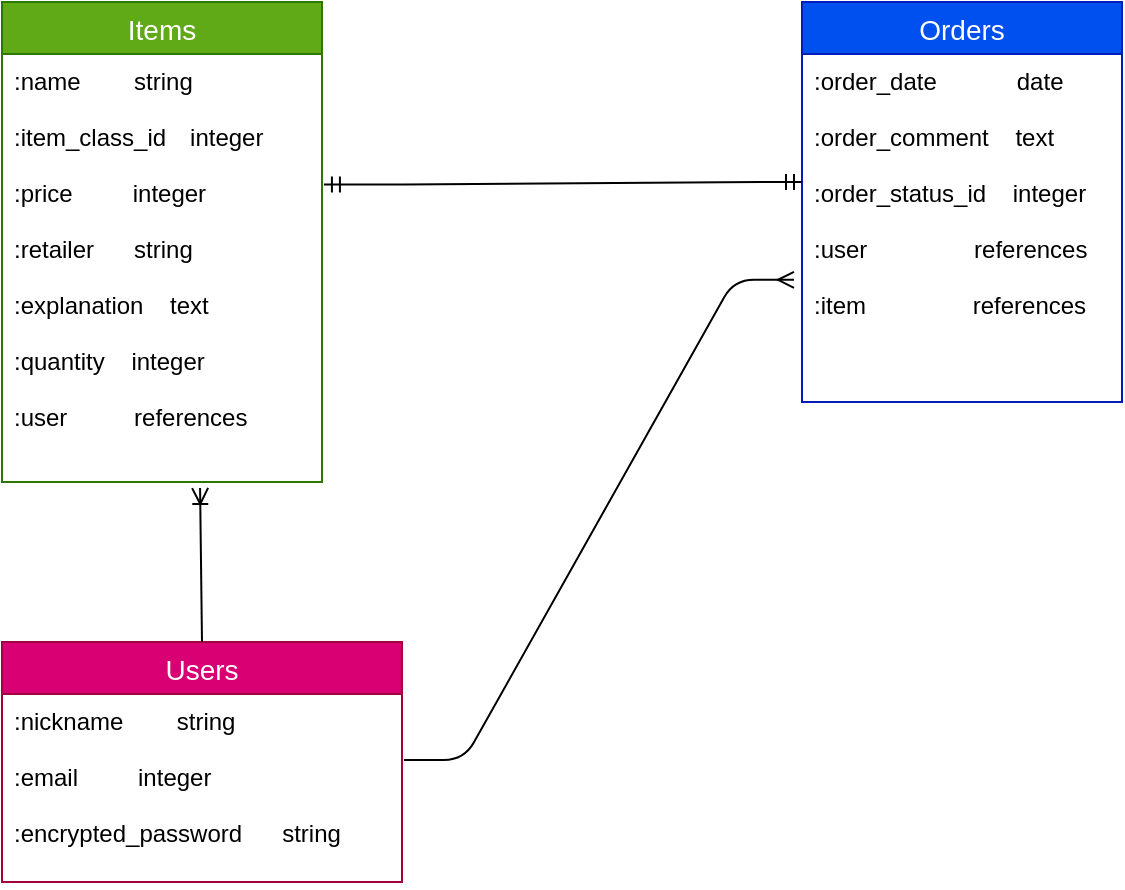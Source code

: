 <mxfile>
    <diagram id="DWeUWV8AGp0kf4ih7TpL" name="ページ1">
        <mxGraphModel dx="555" dy="567" grid="1" gridSize="10" guides="1" tooltips="1" connect="1" arrows="1" fold="1" page="1" pageScale="1" pageWidth="827" pageHeight="1169" math="0" shadow="0">
            <root>
                <mxCell id="0"/>
                <mxCell id="1" parent="0"/>
                <mxCell id="2" value="Items" style="swimlane;fontStyle=0;childLayout=stackLayout;horizontal=1;startSize=26;horizontalStack=0;resizeParent=1;resizeParentMax=0;resizeLast=0;collapsible=1;marginBottom=0;align=center;fontSize=14;fillColor=#60a917;fontColor=#ffffff;strokeColor=#2D7600;" parent="1" vertex="1">
                    <mxGeometry x="80" y="80" width="160" height="240" as="geometry"/>
                </mxCell>
                <mxCell id="3" value=":name        string&#10;&#10;:item_class_id　integer&#10;&#10;:price         integer&#10;&#10;:retailer      string&#10;&#10;:explanation    text&#10;&#10;:quantity    integer&#10;&#10;:user          references" style="text;strokeColor=none;fillColor=none;spacingLeft=4;spacingRight=4;overflow=hidden;rotatable=0;points=[[0,0.5],[1,0.5]];portConstraint=eastwest;fontSize=12;" parent="2" vertex="1">
                    <mxGeometry y="26" width="160" height="214" as="geometry"/>
                </mxCell>
                <mxCell id="9" value="Users" style="swimlane;fontStyle=0;childLayout=stackLayout;horizontal=1;startSize=26;horizontalStack=0;resizeParent=1;resizeParentMax=0;resizeLast=0;collapsible=1;marginBottom=0;align=center;fontSize=14;fillColor=#d80073;fontColor=#ffffff;strokeColor=#A50040;" parent="1" vertex="1">
                    <mxGeometry x="80" y="400" width="200" height="120" as="geometry"/>
                </mxCell>
                <mxCell id="10" value=":nickname        string&#10;&#10;:email         integer&#10;&#10;:encrypted_password      string&#10;" style="text;strokeColor=none;fillColor=none;spacingLeft=4;spacingRight=4;overflow=hidden;rotatable=0;points=[[0,0.5],[1,0.5]];portConstraint=eastwest;fontSize=12;" parent="9" vertex="1">
                    <mxGeometry y="26" width="200" height="94" as="geometry"/>
                </mxCell>
                <mxCell id="11" value="Orders" style="swimlane;fontStyle=0;childLayout=stackLayout;horizontal=1;startSize=26;horizontalStack=0;resizeParent=1;resizeParentMax=0;resizeLast=0;collapsible=1;marginBottom=0;align=center;fontSize=14;fillColor=#0050ef;fontColor=#ffffff;strokeColor=#001DBC;" parent="1" vertex="1">
                    <mxGeometry x="480" y="80" width="160" height="200" as="geometry"/>
                </mxCell>
                <mxCell id="12" value=":order_date            date&#10;&#10;:order_comment    text&#10;&#10;:order_status_id    integer&#10;&#10;:user                references&#10;&#10;:item                references&#10;" style="text;strokeColor=none;fillColor=none;spacingLeft=4;spacingRight=4;overflow=hidden;rotatable=0;points=[[0,0.5],[1,0.5]];portConstraint=eastwest;fontSize=12;" parent="11" vertex="1">
                    <mxGeometry y="26" width="160" height="174" as="geometry"/>
                </mxCell>
                <mxCell id="13" value="" style="edgeStyle=entityRelationEdgeStyle;fontSize=12;html=1;endArrow=ERmany;exitX=1.005;exitY=0.351;exitDx=0;exitDy=0;exitPerimeter=0;entryX=-0.025;entryY=0.649;entryDx=0;entryDy=0;entryPerimeter=0;" parent="1" source="10" target="12" edge="1">
                    <mxGeometry width="100" height="100" relative="1" as="geometry">
                        <mxPoint x="220" y="460" as="sourcePoint"/>
                        <mxPoint x="320" y="360" as="targetPoint"/>
                    </mxGeometry>
                </mxCell>
                <mxCell id="14" value="" style="edgeStyle=entityRelationEdgeStyle;fontSize=12;html=1;endArrow=ERmandOne;startArrow=ERmandOne;exitX=1.006;exitY=0.305;exitDx=0;exitDy=0;exitPerimeter=0;entryX=0;entryY=0.368;entryDx=0;entryDy=0;entryPerimeter=0;" parent="1" source="3" edge="1" target="12">
                    <mxGeometry width="100" height="100" relative="1" as="geometry">
                        <mxPoint x="380" y="220" as="sourcePoint"/>
                        <mxPoint x="480" y="120" as="targetPoint"/>
                    </mxGeometry>
                </mxCell>
                <mxCell id="16" value="" style="endArrow=none;html=1;rounded=0;entryX=0.5;entryY=0;entryDx=0;entryDy=0;exitX=0.619;exitY=1.014;exitDx=0;exitDy=0;exitPerimeter=0;startArrow=ERoneToMany;startFill=0;" edge="1" parent="1" source="3" target="9">
                    <mxGeometry relative="1" as="geometry">
                        <mxPoint x="180" y="330" as="sourcePoint"/>
                        <mxPoint x="350" y="310" as="targetPoint"/>
                    </mxGeometry>
                </mxCell>
            </root>
        </mxGraphModel>
    </diagram>
</mxfile>